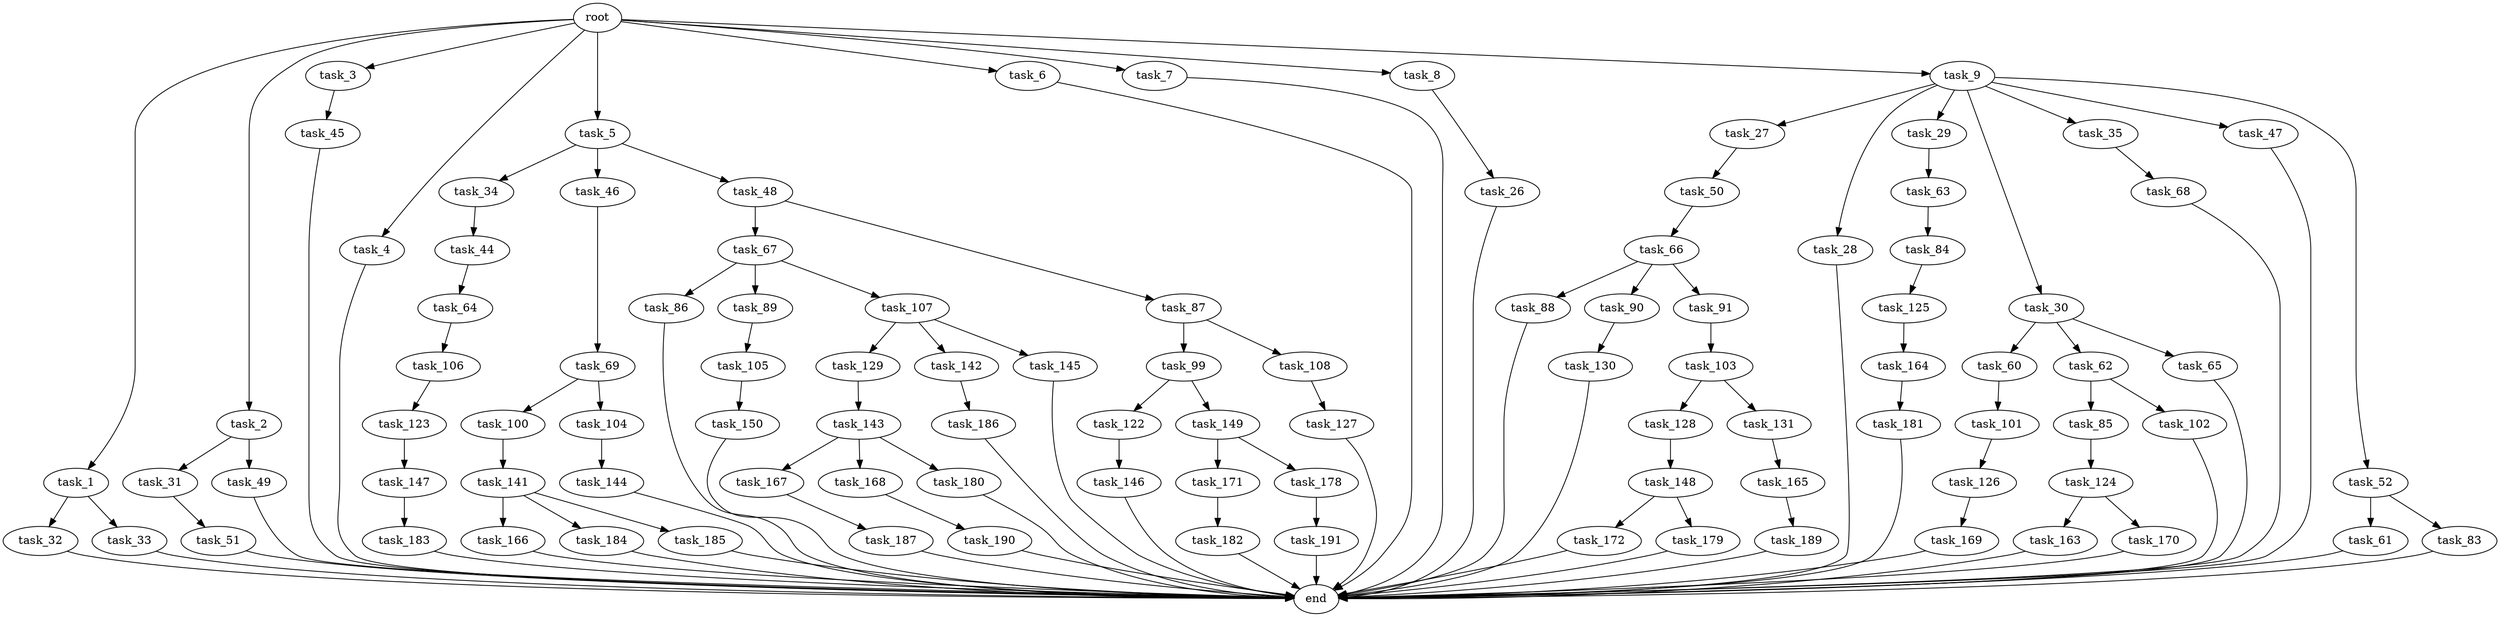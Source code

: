 digraph G {
  root [size="0.000000"];
  task_1 [size="10.240000"];
  task_2 [size="10.240000"];
  task_3 [size="10.240000"];
  task_4 [size="10.240000"];
  task_5 [size="10.240000"];
  task_6 [size="10.240000"];
  task_7 [size="10.240000"];
  task_8 [size="10.240000"];
  task_9 [size="10.240000"];
  task_26 [size="4209067950.080000"];
  task_27 [size="4209067950.080000"];
  task_28 [size="4209067950.080000"];
  task_29 [size="4209067950.080000"];
  task_30 [size="4209067950.080000"];
  task_31 [size="343597383.680000"];
  task_32 [size="8589934592.000000"];
  task_33 [size="8589934592.000000"];
  task_34 [size="4209067950.080000"];
  task_35 [size="4209067950.080000"];
  task_44 [size="773094113.280000"];
  task_45 [size="343597383.680000"];
  task_46 [size="4209067950.080000"];
  task_47 [size="4209067950.080000"];
  task_48 [size="4209067950.080000"];
  task_49 [size="343597383.680000"];
  task_50 [size="4209067950.080000"];
  task_51 [size="2147483648.000000"];
  task_52 [size="4209067950.080000"];
  task_60 [size="5497558138.880000"];
  task_61 [size="343597383.680000"];
  task_62 [size="5497558138.880000"];
  task_63 [size="4209067950.080000"];
  task_64 [size="8589934592.000000"];
  task_65 [size="5497558138.880000"];
  task_66 [size="8589934592.000000"];
  task_67 [size="2147483648.000000"];
  task_68 [size="6957847019.520000"];
  task_69 [size="773094113.280000"];
  task_83 [size="343597383.680000"];
  task_84 [size="2147483648.000000"];
  task_85 [size="1374389534.720000"];
  task_86 [size="2147483648.000000"];
  task_87 [size="2147483648.000000"];
  task_88 [size="343597383.680000"];
  task_89 [size="2147483648.000000"];
  task_90 [size="343597383.680000"];
  task_91 [size="343597383.680000"];
  task_99 [size="6957847019.520000"];
  task_100 [size="5497558138.880000"];
  task_101 [size="6957847019.520000"];
  task_102 [size="1374389534.720000"];
  task_103 [size="5497558138.880000"];
  task_104 [size="5497558138.880000"];
  task_105 [size="4209067950.080000"];
  task_106 [size="1374389534.720000"];
  task_107 [size="2147483648.000000"];
  task_108 [size="6957847019.520000"];
  task_122 [size="343597383.680000"];
  task_123 [size="773094113.280000"];
  task_124 [size="2147483648.000000"];
  task_125 [size="343597383.680000"];
  task_126 [size="5497558138.880000"];
  task_127 [size="5497558138.880000"];
  task_128 [size="773094113.280000"];
  task_129 [size="6957847019.520000"];
  task_130 [size="2147483648.000000"];
  task_131 [size="773094113.280000"];
  task_141 [size="343597383.680000"];
  task_142 [size="6957847019.520000"];
  task_143 [size="2147483648.000000"];
  task_144 [size="343597383.680000"];
  task_145 [size="6957847019.520000"];
  task_146 [size="8589934592.000000"];
  task_147 [size="773094113.280000"];
  task_148 [size="4209067950.080000"];
  task_149 [size="343597383.680000"];
  task_150 [size="1374389534.720000"];
  task_163 [size="8589934592.000000"];
  task_164 [size="343597383.680000"];
  task_165 [size="343597383.680000"];
  task_166 [size="5497558138.880000"];
  task_167 [size="2147483648.000000"];
  task_168 [size="2147483648.000000"];
  task_169 [size="343597383.680000"];
  task_170 [size="8589934592.000000"];
  task_171 [size="343597383.680000"];
  task_172 [size="8589934592.000000"];
  task_178 [size="343597383.680000"];
  task_179 [size="8589934592.000000"];
  task_180 [size="2147483648.000000"];
  task_181 [size="773094113.280000"];
  task_182 [size="1374389534.720000"];
  task_183 [size="773094113.280000"];
  task_184 [size="5497558138.880000"];
  task_185 [size="5497558138.880000"];
  task_186 [size="773094113.280000"];
  task_187 [size="343597383.680000"];
  task_189 [size="2147483648.000000"];
  task_190 [size="4209067950.080000"];
  task_191 [size="1374389534.720000"];
  end [size="0.000000"];

  root -> task_1 [size="1.000000"];
  root -> task_2 [size="1.000000"];
  root -> task_3 [size="1.000000"];
  root -> task_4 [size="1.000000"];
  root -> task_5 [size="1.000000"];
  root -> task_6 [size="1.000000"];
  root -> task_7 [size="1.000000"];
  root -> task_8 [size="1.000000"];
  root -> task_9 [size="1.000000"];
  task_1 -> task_32 [size="838860800.000000"];
  task_1 -> task_33 [size="838860800.000000"];
  task_2 -> task_31 [size="33554432.000000"];
  task_2 -> task_49 [size="33554432.000000"];
  task_3 -> task_45 [size="33554432.000000"];
  task_4 -> end [size="1.000000"];
  task_5 -> task_34 [size="411041792.000000"];
  task_5 -> task_46 [size="411041792.000000"];
  task_5 -> task_48 [size="411041792.000000"];
  task_6 -> end [size="1.000000"];
  task_7 -> end [size="1.000000"];
  task_8 -> task_26 [size="411041792.000000"];
  task_9 -> task_27 [size="411041792.000000"];
  task_9 -> task_28 [size="411041792.000000"];
  task_9 -> task_29 [size="411041792.000000"];
  task_9 -> task_30 [size="411041792.000000"];
  task_9 -> task_35 [size="411041792.000000"];
  task_9 -> task_47 [size="411041792.000000"];
  task_9 -> task_52 [size="411041792.000000"];
  task_26 -> end [size="1.000000"];
  task_27 -> task_50 [size="411041792.000000"];
  task_28 -> end [size="1.000000"];
  task_29 -> task_63 [size="411041792.000000"];
  task_30 -> task_60 [size="536870912.000000"];
  task_30 -> task_62 [size="536870912.000000"];
  task_30 -> task_65 [size="536870912.000000"];
  task_31 -> task_51 [size="209715200.000000"];
  task_32 -> end [size="1.000000"];
  task_33 -> end [size="1.000000"];
  task_34 -> task_44 [size="75497472.000000"];
  task_35 -> task_68 [size="679477248.000000"];
  task_44 -> task_64 [size="838860800.000000"];
  task_45 -> end [size="1.000000"];
  task_46 -> task_69 [size="75497472.000000"];
  task_47 -> end [size="1.000000"];
  task_48 -> task_67 [size="209715200.000000"];
  task_48 -> task_87 [size="209715200.000000"];
  task_49 -> end [size="1.000000"];
  task_50 -> task_66 [size="838860800.000000"];
  task_51 -> end [size="1.000000"];
  task_52 -> task_61 [size="33554432.000000"];
  task_52 -> task_83 [size="33554432.000000"];
  task_60 -> task_101 [size="679477248.000000"];
  task_61 -> end [size="1.000000"];
  task_62 -> task_85 [size="134217728.000000"];
  task_62 -> task_102 [size="134217728.000000"];
  task_63 -> task_84 [size="209715200.000000"];
  task_64 -> task_106 [size="134217728.000000"];
  task_65 -> end [size="1.000000"];
  task_66 -> task_88 [size="33554432.000000"];
  task_66 -> task_90 [size="33554432.000000"];
  task_66 -> task_91 [size="33554432.000000"];
  task_67 -> task_86 [size="209715200.000000"];
  task_67 -> task_89 [size="209715200.000000"];
  task_67 -> task_107 [size="209715200.000000"];
  task_68 -> end [size="1.000000"];
  task_69 -> task_100 [size="536870912.000000"];
  task_69 -> task_104 [size="536870912.000000"];
  task_83 -> end [size="1.000000"];
  task_84 -> task_125 [size="33554432.000000"];
  task_85 -> task_124 [size="209715200.000000"];
  task_86 -> end [size="1.000000"];
  task_87 -> task_99 [size="679477248.000000"];
  task_87 -> task_108 [size="679477248.000000"];
  task_88 -> end [size="1.000000"];
  task_89 -> task_105 [size="411041792.000000"];
  task_90 -> task_130 [size="209715200.000000"];
  task_91 -> task_103 [size="536870912.000000"];
  task_99 -> task_122 [size="33554432.000000"];
  task_99 -> task_149 [size="33554432.000000"];
  task_100 -> task_141 [size="33554432.000000"];
  task_101 -> task_126 [size="536870912.000000"];
  task_102 -> end [size="1.000000"];
  task_103 -> task_128 [size="75497472.000000"];
  task_103 -> task_131 [size="75497472.000000"];
  task_104 -> task_144 [size="33554432.000000"];
  task_105 -> task_150 [size="134217728.000000"];
  task_106 -> task_123 [size="75497472.000000"];
  task_107 -> task_129 [size="679477248.000000"];
  task_107 -> task_142 [size="679477248.000000"];
  task_107 -> task_145 [size="679477248.000000"];
  task_108 -> task_127 [size="536870912.000000"];
  task_122 -> task_146 [size="838860800.000000"];
  task_123 -> task_147 [size="75497472.000000"];
  task_124 -> task_163 [size="838860800.000000"];
  task_124 -> task_170 [size="838860800.000000"];
  task_125 -> task_164 [size="33554432.000000"];
  task_126 -> task_169 [size="33554432.000000"];
  task_127 -> end [size="1.000000"];
  task_128 -> task_148 [size="411041792.000000"];
  task_129 -> task_143 [size="209715200.000000"];
  task_130 -> end [size="1.000000"];
  task_131 -> task_165 [size="33554432.000000"];
  task_141 -> task_166 [size="536870912.000000"];
  task_141 -> task_184 [size="536870912.000000"];
  task_141 -> task_185 [size="536870912.000000"];
  task_142 -> task_186 [size="75497472.000000"];
  task_143 -> task_167 [size="209715200.000000"];
  task_143 -> task_168 [size="209715200.000000"];
  task_143 -> task_180 [size="209715200.000000"];
  task_144 -> end [size="1.000000"];
  task_145 -> end [size="1.000000"];
  task_146 -> end [size="1.000000"];
  task_147 -> task_183 [size="75497472.000000"];
  task_148 -> task_172 [size="838860800.000000"];
  task_148 -> task_179 [size="838860800.000000"];
  task_149 -> task_171 [size="33554432.000000"];
  task_149 -> task_178 [size="33554432.000000"];
  task_150 -> end [size="1.000000"];
  task_163 -> end [size="1.000000"];
  task_164 -> task_181 [size="75497472.000000"];
  task_165 -> task_189 [size="209715200.000000"];
  task_166 -> end [size="1.000000"];
  task_167 -> task_187 [size="33554432.000000"];
  task_168 -> task_190 [size="411041792.000000"];
  task_169 -> end [size="1.000000"];
  task_170 -> end [size="1.000000"];
  task_171 -> task_182 [size="134217728.000000"];
  task_172 -> end [size="1.000000"];
  task_178 -> task_191 [size="134217728.000000"];
  task_179 -> end [size="1.000000"];
  task_180 -> end [size="1.000000"];
  task_181 -> end [size="1.000000"];
  task_182 -> end [size="1.000000"];
  task_183 -> end [size="1.000000"];
  task_184 -> end [size="1.000000"];
  task_185 -> end [size="1.000000"];
  task_186 -> end [size="1.000000"];
  task_187 -> end [size="1.000000"];
  task_189 -> end [size="1.000000"];
  task_190 -> end [size="1.000000"];
  task_191 -> end [size="1.000000"];
}
